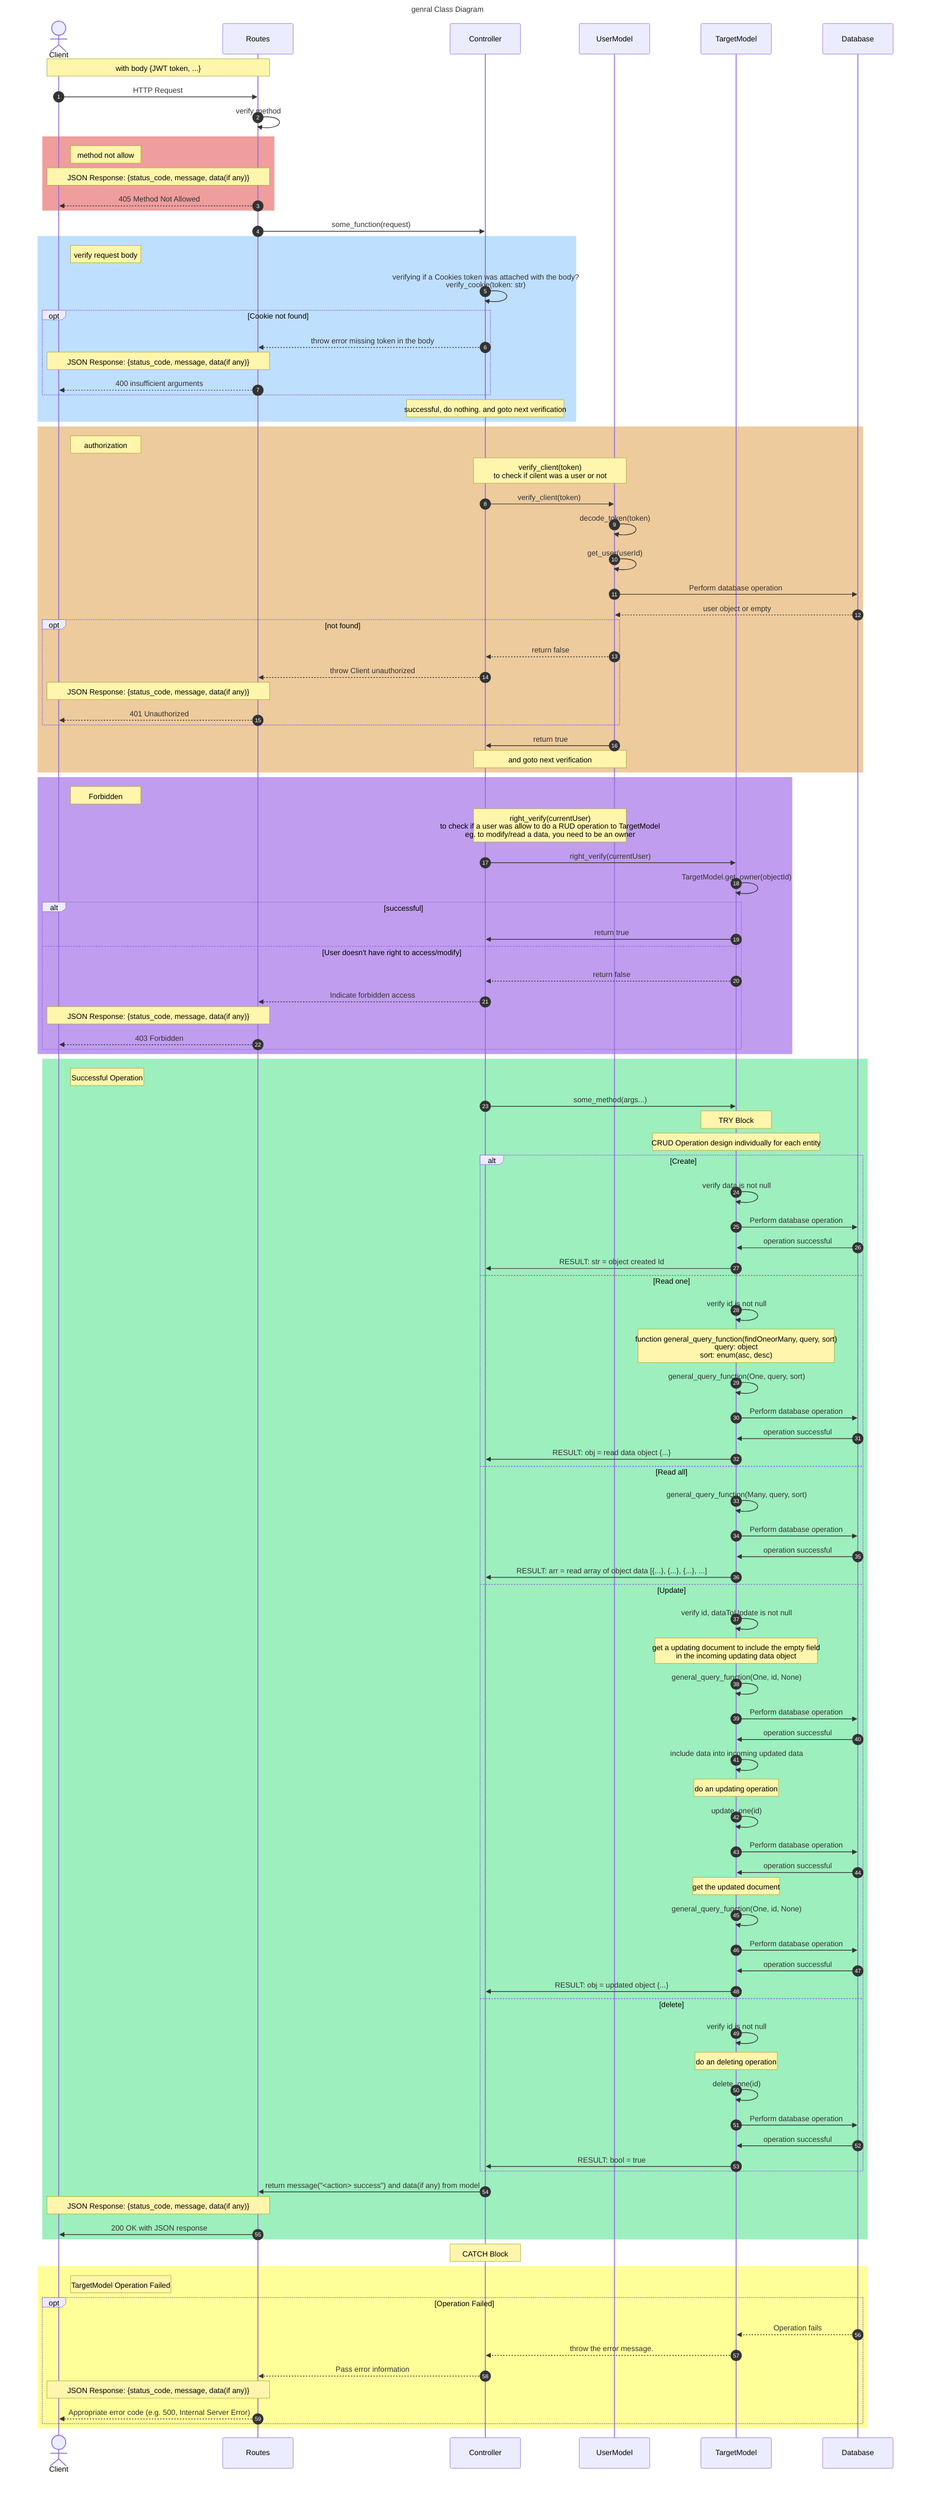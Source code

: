 sequenceDiagram
    autonumber
    title genral Class Diagram
    Actor Client
    participant Routes
    participant Controller
    participant UserModel
    participant TargetModel 
    participant Database

    %% alt เลือกทำอย่างใดอย่างหนึ่ง
    %% opt จะทำหรือไม่ทำก็ได้
    Note over Client,Routes: with body {JWT token, ...}
    Client->>Routes: HTTP Request
    Routes->>Routes: verify method
    rect rgb(239, 157, 157)
    Note right of Client: method not allow
        Note over Routes,Client: JSON Response: {status_code, message, data(if any)}
        Routes-->>Client: 405 Method Not Allowed
    end
        Routes->>Controller: some_function(request)
    rect rgb(191, 223, 255)
    Note right of Client: verify request body
        Controller->>Controller: verifying if a Cookies token was attached with the body?<br>verify_cookie(token: str)
        
        opt Cookie not found
            Controller-->>Routes: throw error missing token in the body
            Note over Routes,Client: JSON Response: {status_code, message, data(if any)}
            Routes-->>Client: 400 insufficient arguments
        end
        Note over Controller: successful, do nothing. and goto next verification
    end
    rect rgb(238, 203, 157)
    Note right of Client: authorization
        Note over Controller, UserModel: verify_client(token)<br/>to check if cilent was a user or not
        Controller->>UserModel: verify_client(token)
        UserModel->>UserModel: decode_token(token)
        UserModel->>UserModel: get_user(userId)
        UserModel->>Database: Perform database operation
        Database-->>UserModel: user object or empty
        opt not found
            UserModel-->>Controller: return false
            Controller-->>Routes: throw Client unauthorized
            Note over Routes,Client: JSON Response: {status_code, message, data(if any)}
            Routes-->>Client: 401 Unauthorized
        end
        UserModel->>Controller: return true
        Note over UserModel, Controller: and goto next verification
    end
    rect rgb(192, 157, 239)
    Note right of Client: Forbidden
        Note over Controller, UserModel: right_verify(currentUser)<br/>to check if a user was allow to do a RUD operation to TargetModel<br/>eg. to modify/read a data, you need to be an owner
        Controller->>TargetModel: right_verify(currentUser)
        TargetModel->>TargetModel: TargetModel.get_owner(objectId)
        alt successful
            TargetModel->>Controller: return true
        else User doesn't have right to access/modify
            TargetModel-->>Controller: return false
            Controller-->>Routes: Indicate forbidden access
            Note over Routes,Client: JSON Response: {status_code, message, data(if any)}
            Routes-->>Client: 403 Forbidden
        end
    end
    rect rgb(157, 239, 190)
    Note right of Client: Successful Operation
        Controller->>TargetModel: some_method(args...)
        Note over TargetModel: TRY Block
        Note over TargetModel: CRUD Operation design individually for each entity
        alt Create
            TargetModel->>TargetModel: verify data is not null
            TargetModel->>Database: Perform database operation
            Database->>TargetModel: operation successful 
            TargetModel->>Controller: RESULT: str = object created Id
        else Read one
            TargetModel->>TargetModel: verify id is not null
            Note over TargetModel: function general_query_function(findOneorMany, query, sort)<br/>query: object<br/>sort: enum(asc, desc)
            TargetModel->>TargetModel: general_query_function(One, query, sort)
            TargetModel->>Database: Perform database operation
            Database->>TargetModel: operation successful
            TargetModel->>Controller: RESULT: obj = read data object {...}
        else Read all
            TargetModel->>TargetModel: general_query_function(Many, query, sort)
            TargetModel->>Database: Perform database operation
            Database->>TargetModel: operation successful
            TargetModel->>Controller: RESULT: arr = read array of object data [{...}, {...}, {...}, ...]
        else Update
            TargetModel->>TargetModel: verify id, dataToUpdate is not null 

            Note over TargetModel:get a updating document to include the empty field<br/>in the incoming updating data object
            TargetModel->>TargetModel: general_query_function(One, id, None)
            TargetModel->>Database: Perform database operation
            Database->>TargetModel: operation successful

            TargetModel->>TargetModel: include data into incoming updated data 

            Note over TargetModel: do an updating operation
            TargetModel->>TargetModel: update_one(id)
            TargetModel->>Database: Perform database operation
            Database->>TargetModel: operation successful

            Note over TargetModel: get the updated document
            TargetModel->>TargetModel: general_query_function(One, id, None)
            TargetModel->>Database: Perform database operation
            Database->>TargetModel: operation successful

            TargetModel->>Controller: RESULT: obj = updated object {...}
        else delete
            TargetModel->>TargetModel: verify id is not null
            Note over TargetModel: do an deleting operation
            TargetModel->>TargetModel: delete_one(id)
            TargetModel->>Database: Perform database operation
            Database->>TargetModel: operation successful
            TargetModel->>Controller: RESULT: bool = true
        end
        
        Controller->>Routes: return message("<action> success") and data(if any) from model
        Note over Routes,Client: JSON Response: {status_code, message, data(if any)}
        Routes->>Client: 200 OK with JSON response
    end
    Note over Controller: CATCH Block
    rect rgb(255, 255, 153)
    Note right of Client: TargetModel Operation Failed
    opt Operation Failed
        Database-->>TargetModel: Operation fails
        TargetModel-->>Controller: throw the error message.
        Controller-->>Routes: Pass error information
        Note over Routes,Client: JSON Response: {status_code, message, data(if any)}
        Routes-->>Client: Appropriate error code (e.g. 500, Internal Server Error)
    end
    end